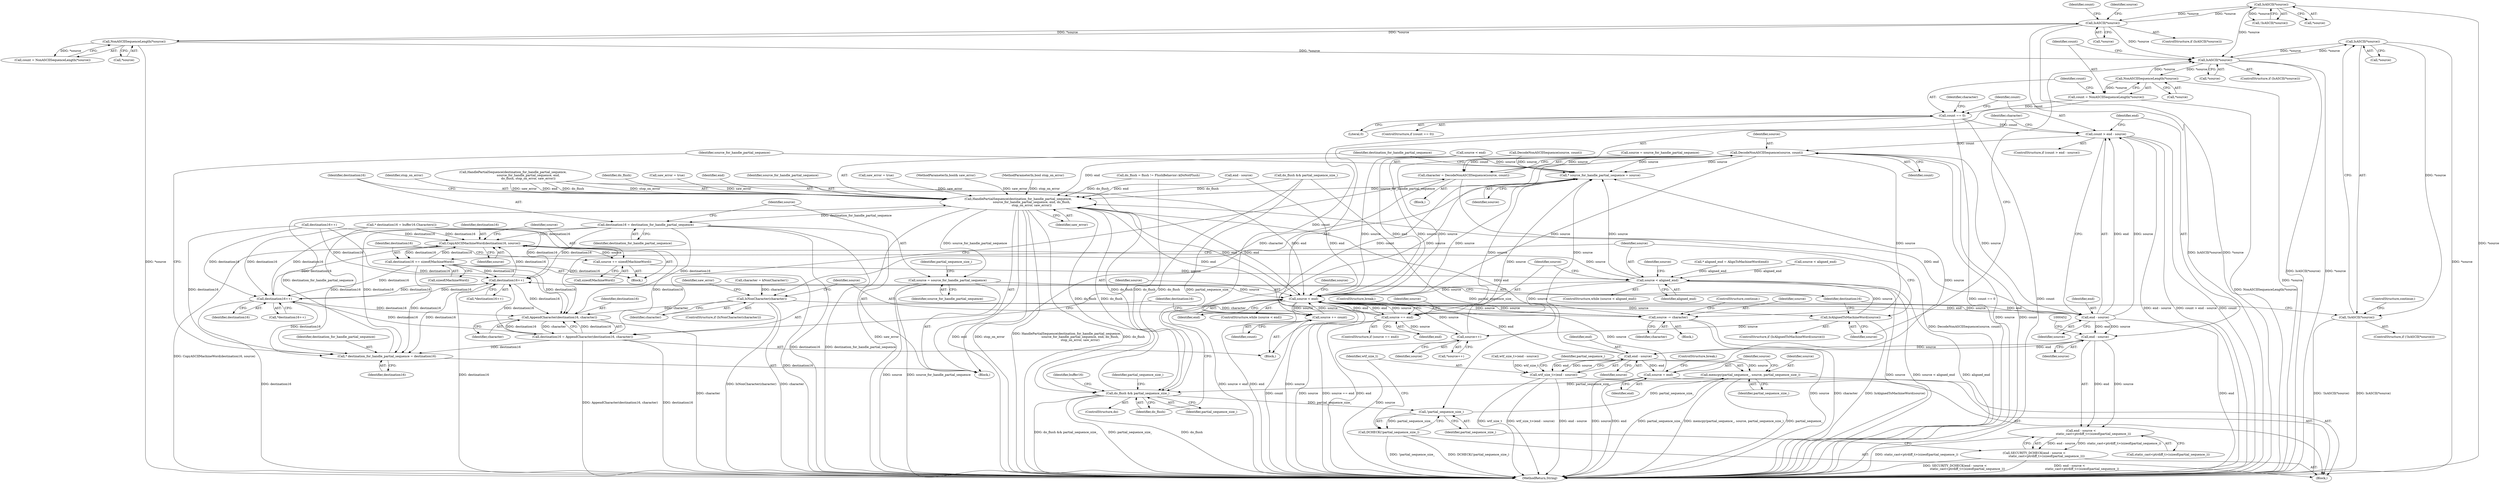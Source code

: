 digraph "0_Chrome_dae5b388b44dae4dc11668dba210bbb92d72d969@pointer" {
"1000410" [label="(Call,IsASCII(*source))"];
"1000370" [label="(Call,IsASCII(*source))"];
"1000410" [label="(Call,IsASCII(*source))"];
"1000216" [label="(Call,IsASCII(*source))"];
"1000176" [label="(Call,IsASCII(*source))"];
"1000231" [label="(Call,NonASCIISequenceLength(*source))"];
"1000425" [label="(Call,NonASCIISequenceLength(*source))"];
"1000409" [label="(Call,!IsASCII(*source))"];
"1000423" [label="(Call,count = NonASCIISequenceLength(*source))"];
"1000430" [label="(Call,count == 0)"];
"1000440" [label="(Call,count > end - source)"];
"1000473" [label="(Call,DecodeNonASCIISequence(source, count))"];
"1000345" [label="(Call,* source_for_handle_partial_sequence = source)"];
"1000348" [label="(Call,HandlePartialSequence(destination_for_handle_partial_sequence,\n                            source_for_handle_partial_sequence, end, do_flush,\n                            stop_on_error, saw_error))"];
"1000355" [label="(Call,destination16 = destination_for_handle_partial_sequence)"];
"1000341" [label="(Call,* destination_for_handle_partial_sequence = destination16)"];
"1000392" [label="(Call,CopyASCIIMachineWord(destination16, source))"];
"1000395" [label="(Call,source += sizeof(MachineWord))"];
"1000379" [label="(Call,source < aligned_end)"];
"1000365" [label="(Call,source < end)"];
"1000375" [label="(Call,IsAlignedToMachineWord(source))"];
"1000419" [label="(Call,source++)"];
"1000404" [label="(Call,source == end)"];
"1000442" [label="(Call,end - source)"];
"1000448" [label="(Call,end - source)"];
"1000447" [label="(Call,end - source <\n                          static_cast<ptrdiff_t>(sizeof(partial_sequence_)))"];
"1000446" [label="(Call,SECURITY_DCHECK(end - source <\n                          static_cast<ptrdiff_t>(sizeof(partial_sequence_))))"];
"1000460" [label="(Call,end - source)"];
"1000458" [label="(Call,wtf_size_t>(end - source))"];
"1000463" [label="(Call,memcpy(partial_sequence_, source, partial_sequence_size_))"];
"1000503" [label="(Call,do_flush && partial_sequence_size_)"];
"1000456" [label="(Call,!partial_sequence_size_)"];
"1000455" [label="(Call,DCHECK(!partial_sequence_size_))"];
"1000467" [label="(Call,source = end)"];
"1000491" [label="(Call,source -= character)"];
"1000495" [label="(Call,source += count)"];
"1000399" [label="(Call,destination16 += sizeof(MachineWord))"];
"1000416" [label="(Call,destination16++)"];
"1000488" [label="(Call,destination16++)"];
"1000500" [label="(Call,AppendCharacter(destination16, character))"];
"1000498" [label="(Call,destination16 = AppendCharacter(destination16, character))"];
"1000358" [label="(Call,source = source_for_handle_partial_sequence)"];
"1000471" [label="(Call,character = DecodeNonASCIISequence(source, count))"];
"1000477" [label="(Call,IsNonCharacter(character))"];
"1000177" [label="(Call,*source)"];
"1000231" [label="(Call,NonASCIISequenceLength(*source))"];
"1000498" [label="(Call,destination16 = AppendCharacter(destination16, character))"];
"1000229" [label="(Call,count = NonASCIISequenceLength(*source))"];
"1000355" [label="(Call,destination16 = destination_for_handle_partial_sequence)"];
"1000383" [label="(Identifier,source)"];
"1000435" [label="(Identifier,character)"];
"1000494" [label="(ControlStructure,continue;)"];
"1000500" [label="(Call,AppendCharacter(destination16, character))"];
"1000347" [label="(Identifier,source)"];
"1000432" [label="(Literal,0)"];
"1000481" [label="(Identifier,saw_error)"];
"1000108" [label="(Call,do_flush = flush != FlushBehavior::kDoNotFlush)"];
"1000495" [label="(Call,source += count)"];
"1000442" [label="(Call,end - source)"];
"1000489" [label="(Identifier,destination16)"];
"1000348" [label="(Call,HandlePartialSequence(destination_for_handle_partial_sequence,\n                            source_for_handle_partial_sequence, end, do_flush,\n                            stop_on_error, saw_error))"];
"1000404" [label="(Call,source == end)"];
"1000491" [label="(Call,source -= character)"];
"1000487" [label="(Call,*destination16++)"];
"1000171" [label="(Call,source < end)"];
"1000463" [label="(Call,memcpy(partial_sequence_, source, partial_sequence_size_))"];
"1000499" [label="(Identifier,destination16)"];
"1000413" [label="(ControlStructure,continue;)"];
"1000149" [label="(Call,HandlePartialSequence(destination_for_handle_partial_sequence,\n                                source_for_handle_partial_sequence, end,\n                                do_flush, stop_on_error, saw_error))"];
"1000455" [label="(Call,DCHECK(!partial_sequence_size_))"];
"1000410" [label="(Call,IsASCII(*source))"];
"1000370" [label="(Call,IsASCII(*source))"];
"1000472" [label="(Identifier,character)"];
"1000157" [label="(Call,source = source_for_handle_partial_sequence)"];
"1000127" [label="(Call,* aligned_end = AlignToMachineWord(end))"];
"1000317" [label="(Call,* destination16 = buffer16.Characters())"];
"1000356" [label="(Identifier,destination16)"];
"1000478" [label="(Identifier,character)"];
"1000371" [label="(Call,*source)"];
"1000424" [label="(Identifier,count)"];
"1000381" [label="(Identifier,aligned_end)"];
"1000343" [label="(Identifier,destination16)"];
"1000445" [label="(Block,)"];
"1000394" [label="(Identifier,source)"];
"1000176" [label="(Call,IsASCII(*source))"];
"1000465" [label="(Identifier,source)"];
"1000230" [label="(Identifier,count)"];
"1000450" [label="(Identifier,source)"];
"1000505" [label="(Identifier,partial_sequence_size_)"];
"1000403" [label="(ControlStructure,if (source == end))"];
"1000474" [label="(Identifier,source)"];
"1000393" [label="(Identifier,destination16)"];
"1000446" [label="(Call,SECURITY_DCHECK(end - source <\n                          static_cast<ptrdiff_t>(sizeof(partial_sequence_))))"];
"1000501" [label="(Identifier,destination16)"];
"1000508" [label="(Identifier,buffer16)"];
"1000451" [label="(Call,static_cast<ptrdiff_t>(sizeof(partial_sequence_)))"];
"1000407" [label="(ControlStructure,break;)"];
"1000419" [label="(Call,source++)"];
"1000434" [label="(Call,character = kNonCharacter1)"];
"1000479" [label="(Block,)"];
"1000509" [label="(MethodReturn,String)"];
"1000466" [label="(Identifier,partial_sequence_size_)"];
"1000470" [label="(ControlStructure,break;)"];
"1000352" [label="(Identifier,do_flush)"];
"1000335" [label="(ControlStructure,do)"];
"1000476" [label="(ControlStructure,if (IsNonCharacter(character)))"];
"1000429" [label="(ControlStructure,if (count == 0))"];
"1000264" [label="(Call,wtf_size_t>(end - source))"];
"1000440" [label="(Call,count > end - source)"];
"1000462" [label="(Identifier,source)"];
"1000459" [label="(Identifier,wtf_size_t)"];
"1000358" [label="(Call,source = source_for_handle_partial_sequence)"];
"1000469" [label="(Identifier,end)"];
"1000406" [label="(Identifier,end)"];
"1000473" [label="(Call,DecodeNonASCIISequence(source, count))"];
"1000438" [label="(Block,)"];
"1000308" [label="(Call,do_flush && partial_sequence_size_)"];
"1000216" [label="(Call,IsASCII(*source))"];
"1000430" [label="(Call,count == 0)"];
"1000475" [label="(Identifier,count)"];
"1000367" [label="(Identifier,end)"];
"1000175" [label="(ControlStructure,if (IsASCII(*source)))"];
"1000376" [label="(Identifier,source)"];
"1000504" [label="(Identifier,do_flush)"];
"1000460" [label="(Call,end - source)"];
"1000392" [label="(Call,CopyASCIIMachineWord(destination16, source))"];
"1000441" [label="(Identifier,count)"];
"1000397" [label="(Call,sizeof(MachineWord))"];
"1000345" [label="(Call,* source_for_handle_partial_sequence = source)"];
"1000232" [label="(Call,*source)"];
"1000380" [label="(Identifier,source)"];
"1000395" [label="(Call,source += sizeof(MachineWord))"];
"1000375" [label="(Call,IsAlignedToMachineWord(source))"];
"1000493" [label="(Identifier,character)"];
"1000457" [label="(Identifier,partial_sequence_size_)"];
"1000480" [label="(Call,saw_error = true)"];
"1000444" [label="(Identifier,source)"];
"1000458" [label="(Call,wtf_size_t>(end - source))"];
"1000456" [label="(Call,!partial_sequence_size_)"];
"1000426" [label="(Call,*source)"];
"1000364" [label="(ControlStructure,while (source < end))"];
"1000418" [label="(Call,*source++)"];
"1000379" [label="(Call,source < aligned_end)"];
"1000330" [label="(Call,destination16++)"];
"1000400" [label="(Identifier,destination16)"];
"1000366" [label="(Identifier,source)"];
"1000362" [label="(Identifier,partial_sequence_size_)"];
"1000215" [label="(Call,!IsASCII(*source))"];
"1000411" [label="(Call,*source)"];
"1000368" [label="(Block,)"];
"1000339" [label="(Block,)"];
"1000492" [label="(Identifier,source)"];
"1000217" [label="(Call,*source)"];
"1000351" [label="(Identifier,end)"];
"1000185" [label="(Call,source < aligned_end)"];
"1000412" [label="(Identifier,source)"];
"1000423" [label="(Call,count = NonASCIISequenceLength(*source))"];
"1000417" [label="(Identifier,destination16)"];
"1000360" [label="(Identifier,source_for_handle_partial_sequence)"];
"1000420" [label="(Identifier,source)"];
"1000341" [label="(Call,* destination_for_handle_partial_sequence = destination16)"];
"1000431" [label="(Identifier,count)"];
"1000350" [label="(Identifier,source_for_handle_partial_sequence)"];
"1000497" [label="(Identifier,count)"];
"1000382" [label="(Block,)"];
"1000399" [label="(Call,destination16 += sizeof(MachineWord))"];
"1000182" [label="(Identifier,source)"];
"1000349" [label="(Identifier,destination_for_handle_partial_sequence)"];
"1000346" [label="(Identifier,source_for_handle_partial_sequence)"];
"1000401" [label="(Call,sizeof(MachineWord))"];
"1000357" [label="(Identifier,destination_for_handle_partial_sequence)"];
"1000415" [label="(Call,*destination16++)"];
"1000448" [label="(Call,end - source)"];
"1000488" [label="(Call,destination16++)"];
"1000248" [label="(Call,end - source)"];
"1000496" [label="(Identifier,source)"];
"1000365" [label="(Call,source < end)"];
"1000464" [label="(Identifier,partial_sequence_)"];
"1000286" [label="(Call,saw_error = true)"];
"1000471" [label="(Call,character = DecodeNonASCIISequence(source, count))"];
"1000502" [label="(Identifier,character)"];
"1000408" [label="(ControlStructure,if (!IsASCII(*source)))"];
"1000279" [label="(Call,DecodeNonASCIISequence(source, count))"];
"1000461" [label="(Identifier,end)"];
"1000354" [label="(Identifier,saw_error)"];
"1000468" [label="(Identifier,source)"];
"1000425" [label="(Call,NonASCIISequenceLength(*source))"];
"1000447" [label="(Call,end - source <\n                          static_cast<ptrdiff_t>(sizeof(partial_sequence_)))"];
"1000342" [label="(Identifier,destination_for_handle_partial_sequence)"];
"1000338" [label="(Identifier,partial_sequence_size_)"];
"1000369" [label="(ControlStructure,if (IsASCII(*source)))"];
"1000372" [label="(Identifier,source)"];
"1000503" [label="(Call,do_flush && partial_sequence_size_)"];
"1000374" [label="(ControlStructure,if (IsAlignedToMachineWord(source)))"];
"1000477" [label="(Call,IsNonCharacter(character))"];
"1000396" [label="(Identifier,source)"];
"1000449" [label="(Identifier,end)"];
"1000467" [label="(Call,source = end)"];
"1000416" [label="(Call,destination16++)"];
"1000105" [label="(MethodParameterIn,bool& saw_error)"];
"1000104" [label="(MethodParameterIn,bool stop_on_error)"];
"1000359" [label="(Identifier,source)"];
"1000439" [label="(ControlStructure,if (count > end - source))"];
"1000353" [label="(Identifier,stop_on_error)"];
"1000378" [label="(ControlStructure,while (source < aligned_end))"];
"1000409" [label="(Call,!IsASCII(*source))"];
"1000405" [label="(Identifier,source)"];
"1000443" [label="(Identifier,end)"];
"1000410" -> "1000409"  [label="AST: "];
"1000410" -> "1000411"  [label="CFG: "];
"1000411" -> "1000410"  [label="AST: "];
"1000409" -> "1000410"  [label="CFG: "];
"1000410" -> "1000509"  [label="DDG: *source"];
"1000410" -> "1000370"  [label="DDG: *source"];
"1000410" -> "1000409"  [label="DDG: *source"];
"1000370" -> "1000410"  [label="DDG: *source"];
"1000370" -> "1000369"  [label="AST: "];
"1000370" -> "1000371"  [label="CFG: "];
"1000371" -> "1000370"  [label="AST: "];
"1000376" -> "1000370"  [label="CFG: "];
"1000424" -> "1000370"  [label="CFG: "];
"1000370" -> "1000509"  [label="DDG: IsASCII(*source)"];
"1000370" -> "1000509"  [label="DDG: *source"];
"1000216" -> "1000370"  [label="DDG: *source"];
"1000425" -> "1000370"  [label="DDG: *source"];
"1000231" -> "1000370"  [label="DDG: *source"];
"1000176" -> "1000370"  [label="DDG: *source"];
"1000370" -> "1000425"  [label="DDG: *source"];
"1000216" -> "1000215"  [label="AST: "];
"1000216" -> "1000217"  [label="CFG: "];
"1000217" -> "1000216"  [label="AST: "];
"1000215" -> "1000216"  [label="CFG: "];
"1000216" -> "1000509"  [label="DDG: *source"];
"1000216" -> "1000176"  [label="DDG: *source"];
"1000216" -> "1000215"  [label="DDG: *source"];
"1000176" -> "1000216"  [label="DDG: *source"];
"1000176" -> "1000175"  [label="AST: "];
"1000176" -> "1000177"  [label="CFG: "];
"1000177" -> "1000176"  [label="AST: "];
"1000182" -> "1000176"  [label="CFG: "];
"1000230" -> "1000176"  [label="CFG: "];
"1000176" -> "1000509"  [label="DDG: IsASCII(*source)"];
"1000176" -> "1000509"  [label="DDG: *source"];
"1000231" -> "1000176"  [label="DDG: *source"];
"1000176" -> "1000231"  [label="DDG: *source"];
"1000231" -> "1000229"  [label="AST: "];
"1000231" -> "1000232"  [label="CFG: "];
"1000232" -> "1000231"  [label="AST: "];
"1000229" -> "1000231"  [label="CFG: "];
"1000231" -> "1000509"  [label="DDG: *source"];
"1000231" -> "1000229"  [label="DDG: *source"];
"1000425" -> "1000423"  [label="AST: "];
"1000425" -> "1000426"  [label="CFG: "];
"1000426" -> "1000425"  [label="AST: "];
"1000423" -> "1000425"  [label="CFG: "];
"1000425" -> "1000509"  [label="DDG: *source"];
"1000425" -> "1000423"  [label="DDG: *source"];
"1000409" -> "1000408"  [label="AST: "];
"1000413" -> "1000409"  [label="CFG: "];
"1000417" -> "1000409"  [label="CFG: "];
"1000409" -> "1000509"  [label="DDG: !IsASCII(*source)"];
"1000409" -> "1000509"  [label="DDG: IsASCII(*source)"];
"1000423" -> "1000368"  [label="AST: "];
"1000424" -> "1000423"  [label="AST: "];
"1000431" -> "1000423"  [label="CFG: "];
"1000423" -> "1000509"  [label="DDG: NonASCIISequenceLength(*source)"];
"1000423" -> "1000430"  [label="DDG: count"];
"1000430" -> "1000429"  [label="AST: "];
"1000430" -> "1000432"  [label="CFG: "];
"1000431" -> "1000430"  [label="AST: "];
"1000432" -> "1000430"  [label="AST: "];
"1000435" -> "1000430"  [label="CFG: "];
"1000441" -> "1000430"  [label="CFG: "];
"1000430" -> "1000509"  [label="DDG: count"];
"1000430" -> "1000509"  [label="DDG: count == 0"];
"1000430" -> "1000440"  [label="DDG: count"];
"1000430" -> "1000495"  [label="DDG: count"];
"1000440" -> "1000439"  [label="AST: "];
"1000440" -> "1000442"  [label="CFG: "];
"1000441" -> "1000440"  [label="AST: "];
"1000442" -> "1000440"  [label="AST: "];
"1000449" -> "1000440"  [label="CFG: "];
"1000472" -> "1000440"  [label="CFG: "];
"1000440" -> "1000509"  [label="DDG: end - source"];
"1000440" -> "1000509"  [label="DDG: count > end - source"];
"1000440" -> "1000509"  [label="DDG: count"];
"1000442" -> "1000440"  [label="DDG: end"];
"1000442" -> "1000440"  [label="DDG: source"];
"1000440" -> "1000473"  [label="DDG: count"];
"1000473" -> "1000471"  [label="AST: "];
"1000473" -> "1000475"  [label="CFG: "];
"1000474" -> "1000473"  [label="AST: "];
"1000475" -> "1000473"  [label="AST: "];
"1000471" -> "1000473"  [label="CFG: "];
"1000473" -> "1000509"  [label="DDG: source"];
"1000473" -> "1000509"  [label="DDG: count"];
"1000473" -> "1000345"  [label="DDG: source"];
"1000473" -> "1000365"  [label="DDG: source"];
"1000473" -> "1000471"  [label="DDG: source"];
"1000473" -> "1000471"  [label="DDG: count"];
"1000442" -> "1000473"  [label="DDG: source"];
"1000473" -> "1000491"  [label="DDG: source"];
"1000473" -> "1000495"  [label="DDG: count"];
"1000473" -> "1000495"  [label="DDG: source"];
"1000345" -> "1000339"  [label="AST: "];
"1000345" -> "1000347"  [label="CFG: "];
"1000346" -> "1000345"  [label="AST: "];
"1000347" -> "1000345"  [label="AST: "];
"1000349" -> "1000345"  [label="CFG: "];
"1000171" -> "1000345"  [label="DDG: source"];
"1000404" -> "1000345"  [label="DDG: source"];
"1000279" -> "1000345"  [label="DDG: source"];
"1000467" -> "1000345"  [label="DDG: source"];
"1000365" -> "1000345"  [label="DDG: source"];
"1000491" -> "1000345"  [label="DDG: source"];
"1000419" -> "1000345"  [label="DDG: source"];
"1000379" -> "1000345"  [label="DDG: source"];
"1000157" -> "1000345"  [label="DDG: source"];
"1000345" -> "1000348"  [label="DDG: source_for_handle_partial_sequence"];
"1000348" -> "1000339"  [label="AST: "];
"1000348" -> "1000354"  [label="CFG: "];
"1000349" -> "1000348"  [label="AST: "];
"1000350" -> "1000348"  [label="AST: "];
"1000351" -> "1000348"  [label="AST: "];
"1000352" -> "1000348"  [label="AST: "];
"1000353" -> "1000348"  [label="AST: "];
"1000354" -> "1000348"  [label="AST: "];
"1000356" -> "1000348"  [label="CFG: "];
"1000348" -> "1000509"  [label="DDG: end"];
"1000348" -> "1000509"  [label="DDG: stop_on_error"];
"1000348" -> "1000509"  [label="DDG: HandlePartialSequence(destination_for_handle_partial_sequence,\n                            source_for_handle_partial_sequence, end, do_flush,\n                            stop_on_error, saw_error)"];
"1000348" -> "1000509"  [label="DDG: do_flush"];
"1000348" -> "1000509"  [label="DDG: saw_error"];
"1000341" -> "1000348"  [label="DDG: destination_for_handle_partial_sequence"];
"1000442" -> "1000348"  [label="DDG: end"];
"1000149" -> "1000348"  [label="DDG: end"];
"1000149" -> "1000348"  [label="DDG: do_flush"];
"1000149" -> "1000348"  [label="DDG: stop_on_error"];
"1000149" -> "1000348"  [label="DDG: saw_error"];
"1000365" -> "1000348"  [label="DDG: end"];
"1000171" -> "1000348"  [label="DDG: end"];
"1000404" -> "1000348"  [label="DDG: end"];
"1000248" -> "1000348"  [label="DDG: end"];
"1000460" -> "1000348"  [label="DDG: end"];
"1000308" -> "1000348"  [label="DDG: do_flush"];
"1000503" -> "1000348"  [label="DDG: do_flush"];
"1000108" -> "1000348"  [label="DDG: do_flush"];
"1000104" -> "1000348"  [label="DDG: stop_on_error"];
"1000286" -> "1000348"  [label="DDG: saw_error"];
"1000480" -> "1000348"  [label="DDG: saw_error"];
"1000105" -> "1000348"  [label="DDG: saw_error"];
"1000348" -> "1000355"  [label="DDG: destination_for_handle_partial_sequence"];
"1000348" -> "1000358"  [label="DDG: source_for_handle_partial_sequence"];
"1000348" -> "1000365"  [label="DDG: end"];
"1000348" -> "1000503"  [label="DDG: do_flush"];
"1000355" -> "1000339"  [label="AST: "];
"1000355" -> "1000357"  [label="CFG: "];
"1000356" -> "1000355"  [label="AST: "];
"1000357" -> "1000355"  [label="AST: "];
"1000359" -> "1000355"  [label="CFG: "];
"1000355" -> "1000509"  [label="DDG: destination16"];
"1000355" -> "1000509"  [label="DDG: destination_for_handle_partial_sequence"];
"1000355" -> "1000341"  [label="DDG: destination16"];
"1000355" -> "1000392"  [label="DDG: destination16"];
"1000355" -> "1000416"  [label="DDG: destination16"];
"1000355" -> "1000488"  [label="DDG: destination16"];
"1000355" -> "1000500"  [label="DDG: destination16"];
"1000341" -> "1000339"  [label="AST: "];
"1000341" -> "1000343"  [label="CFG: "];
"1000342" -> "1000341"  [label="AST: "];
"1000343" -> "1000341"  [label="AST: "];
"1000346" -> "1000341"  [label="CFG: "];
"1000330" -> "1000341"  [label="DDG: destination16"];
"1000488" -> "1000341"  [label="DDG: destination16"];
"1000317" -> "1000341"  [label="DDG: destination16"];
"1000498" -> "1000341"  [label="DDG: destination16"];
"1000399" -> "1000341"  [label="DDG: destination16"];
"1000416" -> "1000341"  [label="DDG: destination16"];
"1000392" -> "1000382"  [label="AST: "];
"1000392" -> "1000394"  [label="CFG: "];
"1000393" -> "1000392"  [label="AST: "];
"1000394" -> "1000392"  [label="AST: "];
"1000396" -> "1000392"  [label="CFG: "];
"1000392" -> "1000509"  [label="DDG: CopyASCIIMachineWord(destination16, source)"];
"1000330" -> "1000392"  [label="DDG: destination16"];
"1000488" -> "1000392"  [label="DDG: destination16"];
"1000317" -> "1000392"  [label="DDG: destination16"];
"1000498" -> "1000392"  [label="DDG: destination16"];
"1000399" -> "1000392"  [label="DDG: destination16"];
"1000416" -> "1000392"  [label="DDG: destination16"];
"1000379" -> "1000392"  [label="DDG: source"];
"1000392" -> "1000395"  [label="DDG: source"];
"1000392" -> "1000399"  [label="DDG: destination16"];
"1000395" -> "1000382"  [label="AST: "];
"1000395" -> "1000397"  [label="CFG: "];
"1000396" -> "1000395"  [label="AST: "];
"1000397" -> "1000395"  [label="AST: "];
"1000400" -> "1000395"  [label="CFG: "];
"1000395" -> "1000379"  [label="DDG: source"];
"1000379" -> "1000378"  [label="AST: "];
"1000379" -> "1000381"  [label="CFG: "];
"1000380" -> "1000379"  [label="AST: "];
"1000381" -> "1000379"  [label="AST: "];
"1000383" -> "1000379"  [label="CFG: "];
"1000405" -> "1000379"  [label="CFG: "];
"1000379" -> "1000509"  [label="DDG: source"];
"1000379" -> "1000509"  [label="DDG: source < aligned_end"];
"1000379" -> "1000509"  [label="DDG: aligned_end"];
"1000379" -> "1000365"  [label="DDG: source"];
"1000375" -> "1000379"  [label="DDG: source"];
"1000185" -> "1000379"  [label="DDG: aligned_end"];
"1000127" -> "1000379"  [label="DDG: aligned_end"];
"1000379" -> "1000404"  [label="DDG: source"];
"1000365" -> "1000364"  [label="AST: "];
"1000365" -> "1000367"  [label="CFG: "];
"1000366" -> "1000365"  [label="AST: "];
"1000367" -> "1000365"  [label="AST: "];
"1000504" -> "1000365"  [label="CFG: "];
"1000372" -> "1000365"  [label="CFG: "];
"1000365" -> "1000509"  [label="DDG: source < end"];
"1000365" -> "1000509"  [label="DDG: end"];
"1000365" -> "1000509"  [label="DDG: source"];
"1000171" -> "1000365"  [label="DDG: source"];
"1000171" -> "1000365"  [label="DDG: end"];
"1000404" -> "1000365"  [label="DDG: source"];
"1000404" -> "1000365"  [label="DDG: end"];
"1000467" -> "1000365"  [label="DDG: source"];
"1000491" -> "1000365"  [label="DDG: source"];
"1000358" -> "1000365"  [label="DDG: source"];
"1000495" -> "1000365"  [label="DDG: source"];
"1000279" -> "1000365"  [label="DDG: source"];
"1000419" -> "1000365"  [label="DDG: source"];
"1000157" -> "1000365"  [label="DDG: source"];
"1000442" -> "1000365"  [label="DDG: end"];
"1000149" -> "1000365"  [label="DDG: end"];
"1000248" -> "1000365"  [label="DDG: end"];
"1000460" -> "1000365"  [label="DDG: end"];
"1000365" -> "1000375"  [label="DDG: source"];
"1000365" -> "1000404"  [label="DDG: end"];
"1000365" -> "1000442"  [label="DDG: end"];
"1000365" -> "1000442"  [label="DDG: source"];
"1000365" -> "1000491"  [label="DDG: source"];
"1000365" -> "1000495"  [label="DDG: source"];
"1000375" -> "1000374"  [label="AST: "];
"1000375" -> "1000376"  [label="CFG: "];
"1000376" -> "1000375"  [label="AST: "];
"1000380" -> "1000375"  [label="CFG: "];
"1000417" -> "1000375"  [label="CFG: "];
"1000375" -> "1000509"  [label="DDG: IsAlignedToMachineWord(source)"];
"1000375" -> "1000419"  [label="DDG: source"];
"1000419" -> "1000418"  [label="AST: "];
"1000419" -> "1000420"  [label="CFG: "];
"1000420" -> "1000419"  [label="AST: "];
"1000418" -> "1000419"  [label="CFG: "];
"1000419" -> "1000509"  [label="DDG: source"];
"1000404" -> "1000419"  [label="DDG: source"];
"1000404" -> "1000403"  [label="AST: "];
"1000404" -> "1000406"  [label="CFG: "];
"1000405" -> "1000404"  [label="AST: "];
"1000406" -> "1000404"  [label="AST: "];
"1000407" -> "1000404"  [label="CFG: "];
"1000412" -> "1000404"  [label="CFG: "];
"1000404" -> "1000509"  [label="DDG: source"];
"1000404" -> "1000509"  [label="DDG: source == end"];
"1000404" -> "1000509"  [label="DDG: end"];
"1000442" -> "1000444"  [label="CFG: "];
"1000443" -> "1000442"  [label="AST: "];
"1000444" -> "1000442"  [label="AST: "];
"1000442" -> "1000509"  [label="DDG: end"];
"1000442" -> "1000448"  [label="DDG: end"];
"1000442" -> "1000448"  [label="DDG: source"];
"1000448" -> "1000447"  [label="AST: "];
"1000448" -> "1000450"  [label="CFG: "];
"1000449" -> "1000448"  [label="AST: "];
"1000450" -> "1000448"  [label="AST: "];
"1000452" -> "1000448"  [label="CFG: "];
"1000448" -> "1000447"  [label="DDG: end"];
"1000448" -> "1000447"  [label="DDG: source"];
"1000448" -> "1000460"  [label="DDG: end"];
"1000448" -> "1000460"  [label="DDG: source"];
"1000447" -> "1000446"  [label="AST: "];
"1000447" -> "1000451"  [label="CFG: "];
"1000451" -> "1000447"  [label="AST: "];
"1000446" -> "1000447"  [label="CFG: "];
"1000447" -> "1000509"  [label="DDG: static_cast<ptrdiff_t>(sizeof(partial_sequence_))"];
"1000447" -> "1000446"  [label="DDG: end - source"];
"1000447" -> "1000446"  [label="DDG: static_cast<ptrdiff_t>(sizeof(partial_sequence_))"];
"1000446" -> "1000445"  [label="AST: "];
"1000457" -> "1000446"  [label="CFG: "];
"1000446" -> "1000509"  [label="DDG: SECURITY_DCHECK(end - source <\n                          static_cast<ptrdiff_t>(sizeof(partial_sequence_)))"];
"1000446" -> "1000509"  [label="DDG: end - source <\n                          static_cast<ptrdiff_t>(sizeof(partial_sequence_))"];
"1000460" -> "1000458"  [label="AST: "];
"1000460" -> "1000462"  [label="CFG: "];
"1000461" -> "1000460"  [label="AST: "];
"1000462" -> "1000460"  [label="AST: "];
"1000458" -> "1000460"  [label="CFG: "];
"1000460" -> "1000458"  [label="DDG: end"];
"1000460" -> "1000458"  [label="DDG: source"];
"1000460" -> "1000463"  [label="DDG: source"];
"1000460" -> "1000467"  [label="DDG: end"];
"1000458" -> "1000445"  [label="AST: "];
"1000459" -> "1000458"  [label="AST: "];
"1000464" -> "1000458"  [label="CFG: "];
"1000458" -> "1000509"  [label="DDG: end - source"];
"1000458" -> "1000509"  [label="DDG: wtf_size_t"];
"1000458" -> "1000509"  [label="DDG: wtf_size_t>(end - source)"];
"1000264" -> "1000458"  [label="DDG: wtf_size_t"];
"1000463" -> "1000445"  [label="AST: "];
"1000463" -> "1000466"  [label="CFG: "];
"1000464" -> "1000463"  [label="AST: "];
"1000465" -> "1000463"  [label="AST: "];
"1000466" -> "1000463"  [label="AST: "];
"1000468" -> "1000463"  [label="CFG: "];
"1000463" -> "1000509"  [label="DDG: memcpy(partial_sequence_, source, partial_sequence_size_)"];
"1000463" -> "1000509"  [label="DDG: partial_sequence_"];
"1000463" -> "1000509"  [label="DDG: partial_sequence_size_"];
"1000456" -> "1000463"  [label="DDG: partial_sequence_size_"];
"1000463" -> "1000503"  [label="DDG: partial_sequence_size_"];
"1000503" -> "1000335"  [label="AST: "];
"1000503" -> "1000504"  [label="CFG: "];
"1000503" -> "1000505"  [label="CFG: "];
"1000504" -> "1000503"  [label="AST: "];
"1000505" -> "1000503"  [label="AST: "];
"1000338" -> "1000503"  [label="CFG: "];
"1000508" -> "1000503"  [label="CFG: "];
"1000503" -> "1000509"  [label="DDG: do_flush && partial_sequence_size_"];
"1000503" -> "1000509"  [label="DDG: partial_sequence_size_"];
"1000503" -> "1000509"  [label="DDG: do_flush"];
"1000503" -> "1000456"  [label="DDG: partial_sequence_size_"];
"1000308" -> "1000503"  [label="DDG: do_flush"];
"1000308" -> "1000503"  [label="DDG: partial_sequence_size_"];
"1000149" -> "1000503"  [label="DDG: do_flush"];
"1000108" -> "1000503"  [label="DDG: do_flush"];
"1000456" -> "1000455"  [label="AST: "];
"1000456" -> "1000457"  [label="CFG: "];
"1000457" -> "1000456"  [label="AST: "];
"1000455" -> "1000456"  [label="CFG: "];
"1000456" -> "1000455"  [label="DDG: partial_sequence_size_"];
"1000308" -> "1000456"  [label="DDG: partial_sequence_size_"];
"1000455" -> "1000445"  [label="AST: "];
"1000459" -> "1000455"  [label="CFG: "];
"1000455" -> "1000509"  [label="DDG: DCHECK(!partial_sequence_size_)"];
"1000455" -> "1000509"  [label="DDG: !partial_sequence_size_"];
"1000467" -> "1000445"  [label="AST: "];
"1000467" -> "1000469"  [label="CFG: "];
"1000468" -> "1000467"  [label="AST: "];
"1000469" -> "1000467"  [label="AST: "];
"1000470" -> "1000467"  [label="CFG: "];
"1000467" -> "1000509"  [label="DDG: source"];
"1000467" -> "1000509"  [label="DDG: end"];
"1000491" -> "1000479"  [label="AST: "];
"1000491" -> "1000493"  [label="CFG: "];
"1000492" -> "1000491"  [label="AST: "];
"1000493" -> "1000491"  [label="AST: "];
"1000494" -> "1000491"  [label="CFG: "];
"1000491" -> "1000509"  [label="DDG: character"];
"1000491" -> "1000509"  [label="DDG: source"];
"1000477" -> "1000491"  [label="DDG: character"];
"1000495" -> "1000368"  [label="AST: "];
"1000495" -> "1000497"  [label="CFG: "];
"1000496" -> "1000495"  [label="AST: "];
"1000497" -> "1000495"  [label="AST: "];
"1000499" -> "1000495"  [label="CFG: "];
"1000495" -> "1000509"  [label="DDG: count"];
"1000399" -> "1000382"  [label="AST: "];
"1000399" -> "1000401"  [label="CFG: "];
"1000400" -> "1000399"  [label="AST: "];
"1000401" -> "1000399"  [label="AST: "];
"1000380" -> "1000399"  [label="CFG: "];
"1000399" -> "1000509"  [label="DDG: destination16"];
"1000399" -> "1000416"  [label="DDG: destination16"];
"1000399" -> "1000488"  [label="DDG: destination16"];
"1000399" -> "1000500"  [label="DDG: destination16"];
"1000416" -> "1000415"  [label="AST: "];
"1000416" -> "1000417"  [label="CFG: "];
"1000417" -> "1000416"  [label="AST: "];
"1000415" -> "1000416"  [label="CFG: "];
"1000416" -> "1000509"  [label="DDG: destination16"];
"1000330" -> "1000416"  [label="DDG: destination16"];
"1000488" -> "1000416"  [label="DDG: destination16"];
"1000317" -> "1000416"  [label="DDG: destination16"];
"1000498" -> "1000416"  [label="DDG: destination16"];
"1000416" -> "1000488"  [label="DDG: destination16"];
"1000416" -> "1000500"  [label="DDG: destination16"];
"1000488" -> "1000487"  [label="AST: "];
"1000488" -> "1000489"  [label="CFG: "];
"1000489" -> "1000488"  [label="AST: "];
"1000487" -> "1000488"  [label="CFG: "];
"1000488" -> "1000509"  [label="DDG: destination16"];
"1000330" -> "1000488"  [label="DDG: destination16"];
"1000317" -> "1000488"  [label="DDG: destination16"];
"1000498" -> "1000488"  [label="DDG: destination16"];
"1000488" -> "1000500"  [label="DDG: destination16"];
"1000500" -> "1000498"  [label="AST: "];
"1000500" -> "1000502"  [label="CFG: "];
"1000501" -> "1000500"  [label="AST: "];
"1000502" -> "1000500"  [label="AST: "];
"1000498" -> "1000500"  [label="CFG: "];
"1000500" -> "1000509"  [label="DDG: character"];
"1000500" -> "1000498"  [label="DDG: destination16"];
"1000500" -> "1000498"  [label="DDG: character"];
"1000330" -> "1000500"  [label="DDG: destination16"];
"1000317" -> "1000500"  [label="DDG: destination16"];
"1000498" -> "1000500"  [label="DDG: destination16"];
"1000477" -> "1000500"  [label="DDG: character"];
"1000498" -> "1000368"  [label="AST: "];
"1000499" -> "1000498"  [label="AST: "];
"1000366" -> "1000498"  [label="CFG: "];
"1000498" -> "1000509"  [label="DDG: destination16"];
"1000498" -> "1000509"  [label="DDG: AppendCharacter(destination16, character)"];
"1000358" -> "1000339"  [label="AST: "];
"1000358" -> "1000360"  [label="CFG: "];
"1000359" -> "1000358"  [label="AST: "];
"1000360" -> "1000358"  [label="AST: "];
"1000362" -> "1000358"  [label="CFG: "];
"1000358" -> "1000509"  [label="DDG: source_for_handle_partial_sequence"];
"1000358" -> "1000509"  [label="DDG: source"];
"1000471" -> "1000438"  [label="AST: "];
"1000472" -> "1000471"  [label="AST: "];
"1000478" -> "1000471"  [label="CFG: "];
"1000471" -> "1000509"  [label="DDG: DecodeNonASCIISequence(source, count)"];
"1000471" -> "1000477"  [label="DDG: character"];
"1000477" -> "1000476"  [label="AST: "];
"1000477" -> "1000478"  [label="CFG: "];
"1000478" -> "1000477"  [label="AST: "];
"1000481" -> "1000477"  [label="CFG: "];
"1000496" -> "1000477"  [label="CFG: "];
"1000477" -> "1000509"  [label="DDG: IsNonCharacter(character)"];
"1000477" -> "1000509"  [label="DDG: character"];
"1000434" -> "1000477"  [label="DDG: character"];
}
